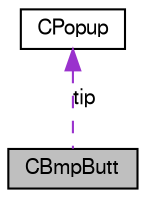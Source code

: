 digraph G
{
  edge [fontname="FreeSans",fontsize="10",labelfontname="FreeSans",labelfontsize="10"];
  node [fontname="FreeSans",fontsize="10",shape=record];
  Node1 [label="CBmpButt",height=0.2,width=0.4,color="black", fillcolor="grey75", style="filled" fontcolor="black"];
  Node2 -> Node1 [dir=back,color="darkorchid3",fontsize="10",style="dashed",label="tip",fontname="FreeSans"];
  Node2 [label="CPopup",height=0.2,width=0.4,color="black", fillcolor="white", style="filled",URL="$class_c_popup.html"];
}
